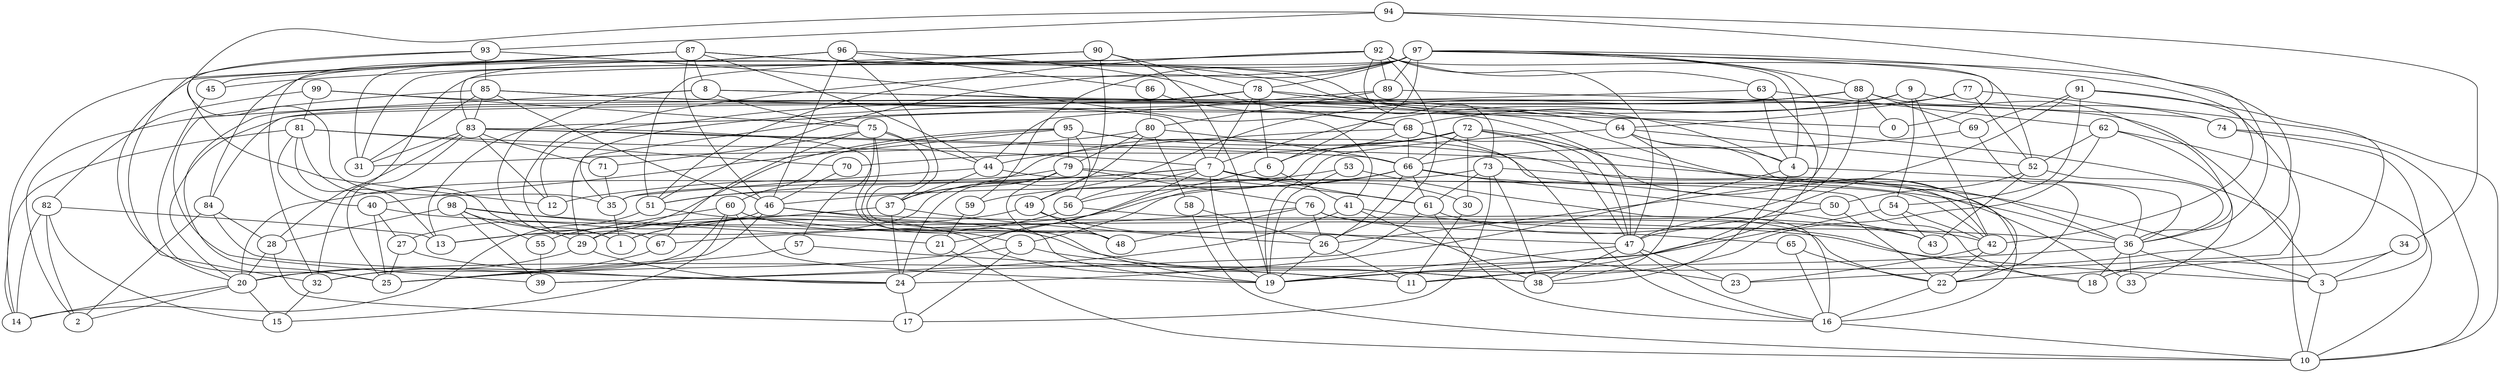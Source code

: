 digraph GG_graph {

subgraph G_graph {
edge [color = black]
"40" -> "27" [dir = none]
"40" -> "3" [dir = none]
"40" -> "25" [dir = none]
"51" -> "14" [dir = none]
"51" -> "11" [dir = none]
"82" -> "13" [dir = none]
"82" -> "2" [dir = none]
"82" -> "14" [dir = none]
"82" -> "15" [dir = none]
"49" -> "48" [dir = none]
"49" -> "1" [dir = none]
"49" -> "23" [dir = none]
"36" -> "19" [dir = none]
"36" -> "3" [dir = none]
"36" -> "18" [dir = none]
"36" -> "33" [dir = none]
"53" -> "19" [dir = none]
"53" -> "46" [dir = none]
"53" -> "16" [dir = none]
"64" -> "4" [dir = none]
"64" -> "36" [dir = none]
"64" -> "52" [dir = none]
"64" -> "19" [dir = none]
"64" -> "38" [dir = none]
"88" -> "0" [dir = none]
"88" -> "69" [dir = none]
"88" -> "84" [dir = none]
"88" -> "36" [dir = none]
"88" -> "13" [dir = none]
"88" -> "49" [dir = none]
"88" -> "47" [dir = none]
"61" -> "16" [dir = none]
"61" -> "18" [dir = none]
"61" -> "39" [dir = none]
"68" -> "6" [dir = none]
"68" -> "44" [dir = none]
"68" -> "16" [dir = none]
"68" -> "66" [dir = none]
"68" -> "47" [dir = none]
"72" -> "5" [dir = none]
"72" -> "66" [dir = none]
"72" -> "51" [dir = none]
"72" -> "47" [dir = none]
"72" -> "30" [dir = none]
"72" -> "36" [dir = none]
"72" -> "16" [dir = none]
"72" -> "70" [dir = none]
"70" -> "46" [dir = none]
"66" -> "56" [dir = none]
"66" -> "36" [dir = none]
"66" -> "59" [dir = none]
"66" -> "26" [dir = none]
"66" -> "43" [dir = none]
"66" -> "61" [dir = none]
"66" -> "1" [dir = none]
"41" -> "36" [dir = none]
"41" -> "39" [dir = none]
"41" -> "38" [dir = none]
"16" -> "10" [dir = none]
"32" -> "15" [dir = none]
"91" -> "23" [dir = none]
"91" -> "22" [dir = none]
"91" -> "69" [dir = none]
"91" -> "19" [dir = none]
"91" -> "54" [dir = none]
"7" -> "30" [dir = none]
"7" -> "61" [dir = none]
"7" -> "42" [dir = none]
"7" -> "12" [dir = none]
"7" -> "19" [dir = none]
"7" -> "24" [dir = none]
"7" -> "51" [dir = none]
"7" -> "56" [dir = none]
"65" -> "16" [dir = none]
"65" -> "22" [dir = none]
"56" -> "43" [dir = none]
"56" -> "29" [dir = none]
"79" -> "20" [dir = none]
"79" -> "48" [dir = none]
"79" -> "13" [dir = none]
"79" -> "76" [dir = none]
"79" -> "37" [dir = none]
"79" -> "61" [dir = none]
"6" -> "21" [dir = none]
"6" -> "41" [dir = none]
"84" -> "2" [dir = none]
"84" -> "28" [dir = none]
"84" -> "24" [dir = none]
"30" -> "11" [dir = none]
"58" -> "26" [dir = none]
"58" -> "10" [dir = none]
"50" -> "22" [dir = none]
"50" -> "47" [dir = none]
"67" -> "32" [dir = none]
"59" -> "21" [dir = none]
"92" -> "63" [dir = none]
"92" -> "83" [dir = none]
"92" -> "51" [dir = none]
"92" -> "47" [dir = none]
"92" -> "52" [dir = none]
"92" -> "45" [dir = none]
"92" -> "26" [dir = none]
"92" -> "73" [dir = none]
"92" -> "89" [dir = none]
"71" -> "35" [dir = none]
"26" -> "19" [dir = none]
"26" -> "11" [dir = none]
"21" -> "10" [dir = none]
"97" -> "59" [dir = none]
"97" -> "31" [dir = none]
"97" -> "11" [dir = none]
"97" -> "89" [dir = none]
"97" -> "78" [dir = none]
"97" -> "0" [dir = none]
"97" -> "32" [dir = none]
"97" -> "6" [dir = none]
"97" -> "26" [dir = none]
"97" -> "67" [dir = none]
"97" -> "51" [dir = none]
"97" -> "4" [dir = none]
"97" -> "42" [dir = none]
"97" -> "88" [dir = none]
"62" -> "33" [dir = none]
"62" -> "10" [dir = none]
"62" -> "52" [dir = none]
"62" -> "19" [dir = none]
"3" -> "10" [dir = none]
"55" -> "39" [dir = none]
"4" -> "38" [dir = none]
"4" -> "36" [dir = none]
"4" -> "24" [dir = none]
"74" -> "10" [dir = none]
"74" -> "3" [dir = none]
"45" -> "25" [dir = none]
"57" -> "11" [dir = none]
"57" -> "25" [dir = none]
"90" -> "84" [dir = none]
"90" -> "78" [dir = none]
"90" -> "19" [dir = none]
"90" -> "51" [dir = none]
"90" -> "49" [dir = none]
"34" -> "3" [dir = none]
"34" -> "18" [dir = none]
"60" -> "15" [dir = none]
"60" -> "19" [dir = none]
"60" -> "32" [dir = none]
"60" -> "55" [dir = none]
"60" -> "5" [dir = none]
"98" -> "21" [dir = none]
"98" -> "29" [dir = none]
"98" -> "47" [dir = none]
"98" -> "39" [dir = none]
"98" -> "28" [dir = none]
"98" -> "55" [dir = none]
"89" -> "80" [dir = none]
"89" -> "44" [dir = none]
"89" -> "74" [dir = none]
"94" -> "36" [dir = none]
"94" -> "35" [dir = none]
"94" -> "93" [dir = none]
"94" -> "34" [dir = none]
"47" -> "23" [dir = none]
"47" -> "16" [dir = none]
"47" -> "19" [dir = none]
"47" -> "38" [dir = none]
"96" -> "37" [dir = none]
"96" -> "46" [dir = none]
"96" -> "68" [dir = none]
"96" -> "86" [dir = none]
"96" -> "32" [dir = none]
"96" -> "31" [dir = none]
"5" -> "17" [dir = none]
"5" -> "38" [dir = none]
"5" -> "25" [dir = none]
"93" -> "85" [dir = none]
"93" -> "41" [dir = none]
"93" -> "32" [dir = none]
"93" -> "12" [dir = none]
"9" -> "74" [dir = none]
"9" -> "20" [dir = none]
"9" -> "68" [dir = none]
"9" -> "54" [dir = none]
"9" -> "42" [dir = none]
"9" -> "7" [dir = none]
"83" -> "25" [dir = none]
"83" -> "12" [dir = none]
"83" -> "66" [dir = none]
"83" -> "3" [dir = none]
"83" -> "71" [dir = none]
"83" -> "28" [dir = none]
"83" -> "31" [dir = none]
"83" -> "19" [dir = none]
"35" -> "1" [dir = none]
"8" -> "75" [dir = none]
"8" -> "39" [dir = none]
"8" -> "1" [dir = none]
"8" -> "3" [dir = none]
"8" -> "22" [dir = none]
"75" -> "57" [dir = none]
"75" -> "44" [dir = none]
"75" -> "19" [dir = none]
"75" -> "67" [dir = none]
"75" -> "71" [dir = none]
"75" -> "48" [dir = none]
"28" -> "17" [dir = none]
"28" -> "20" [dir = none]
"24" -> "17" [dir = none]
"63" -> "62" [dir = none]
"63" -> "4" [dir = none]
"63" -> "11" [dir = none]
"63" -> "12" [dir = none]
"87" -> "20" [dir = none]
"87" -> "14" [dir = none]
"87" -> "64" [dir = none]
"87" -> "4" [dir = none]
"87" -> "8" [dir = none]
"87" -> "46" [dir = none]
"87" -> "44" [dir = none]
"87" -> "45" [dir = none]
"20" -> "14" [dir = none]
"20" -> "15" [dir = none]
"20" -> "2" [dir = none]
"86" -> "68" [dir = none]
"86" -> "80" [dir = none]
"42" -> "23" [dir = none]
"42" -> "22" [dir = none]
"80" -> "31" [dir = none]
"80" -> "66" [dir = none]
"80" -> "79" [dir = none]
"80" -> "24" [dir = none]
"80" -> "58" [dir = none]
"54" -> "43" [dir = none]
"54" -> "42" [dir = none]
"54" -> "20" [dir = none]
"37" -> "24" [dir = none]
"37" -> "13" [dir = none]
"37" -> "26" [dir = none]
"46" -> "27" [dir = none]
"46" -> "25" [dir = none]
"46" -> "38" [dir = none]
"46" -> "42" [dir = none]
"85" -> "47" [dir = none]
"85" -> "2" [dir = none]
"85" -> "83" [dir = none]
"85" -> "46" [dir = none]
"85" -> "31" [dir = none]
"85" -> "0" [dir = none]
"22" -> "16" [dir = none]
"73" -> "35" [dir = none]
"73" -> "17" [dir = none]
"73" -> "38" [dir = none]
"73" -> "61" [dir = none]
"73" -> "33" [dir = none]
"52" -> "50" [dir = none]
"52" -> "36" [dir = none]
"52" -> "43" [dir = none]
"27" -> "25" [dir = none]
"27" -> "24" [dir = none]
"44" -> "35" [dir = none]
"44" -> "18" [dir = none]
"44" -> "37" [dir = none]
"69" -> "66" [dir = none]
"69" -> "22" [dir = none]
"95" -> "29" [dir = none]
"95" -> "56" [dir = none]
"95" -> "50" [dir = none]
"95" -> "40" [dir = none]
"95" -> "60" [dir = none]
"95" -> "79" [dir = none]
"95" -> "42" [dir = none]
"81" -> "1" [dir = none]
"81" -> "40" [dir = none]
"81" -> "14" [dir = none]
"81" -> "70" [dir = none]
"81" -> "7" [dir = none]
"81" -> "13" [dir = none]
"99" -> "82" [dir = none]
"99" -> "7" [dir = none]
"99" -> "81" [dir = none]
"99" -> "75" [dir = none]
"29" -> "24" [dir = none]
"29" -> "20" [dir = none]
"77" -> "64" [dir = none]
"77" -> "52" [dir = none]
"77" -> "10" [dir = none]
"77" -> "29" [dir = none]
"76" -> "48" [dir = none]
"76" -> "65" [dir = none]
"76" -> "22" [dir = none]
"76" -> "67" [dir = none]
"76" -> "26" [dir = none]
"78" -> "6" [dir = none]
"78" -> "35" [dir = none]
"78" -> "64" [dir = none]
"78" -> "7" [dir = none]
"78" -> "10" [dir = none]
"78" -> "25" [dir = none]
}

}
